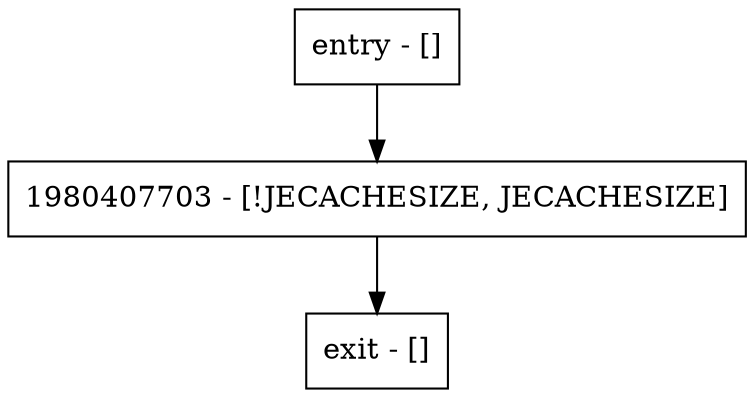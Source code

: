 digraph <init> {
node [shape=record];
entry [label="entry - []"];
exit [label="exit - []"];
1980407703 [label="1980407703 - [!JECACHESIZE, JECACHESIZE]"];
entry;
exit;
entry -> 1980407703;
1980407703 -> exit;
}
